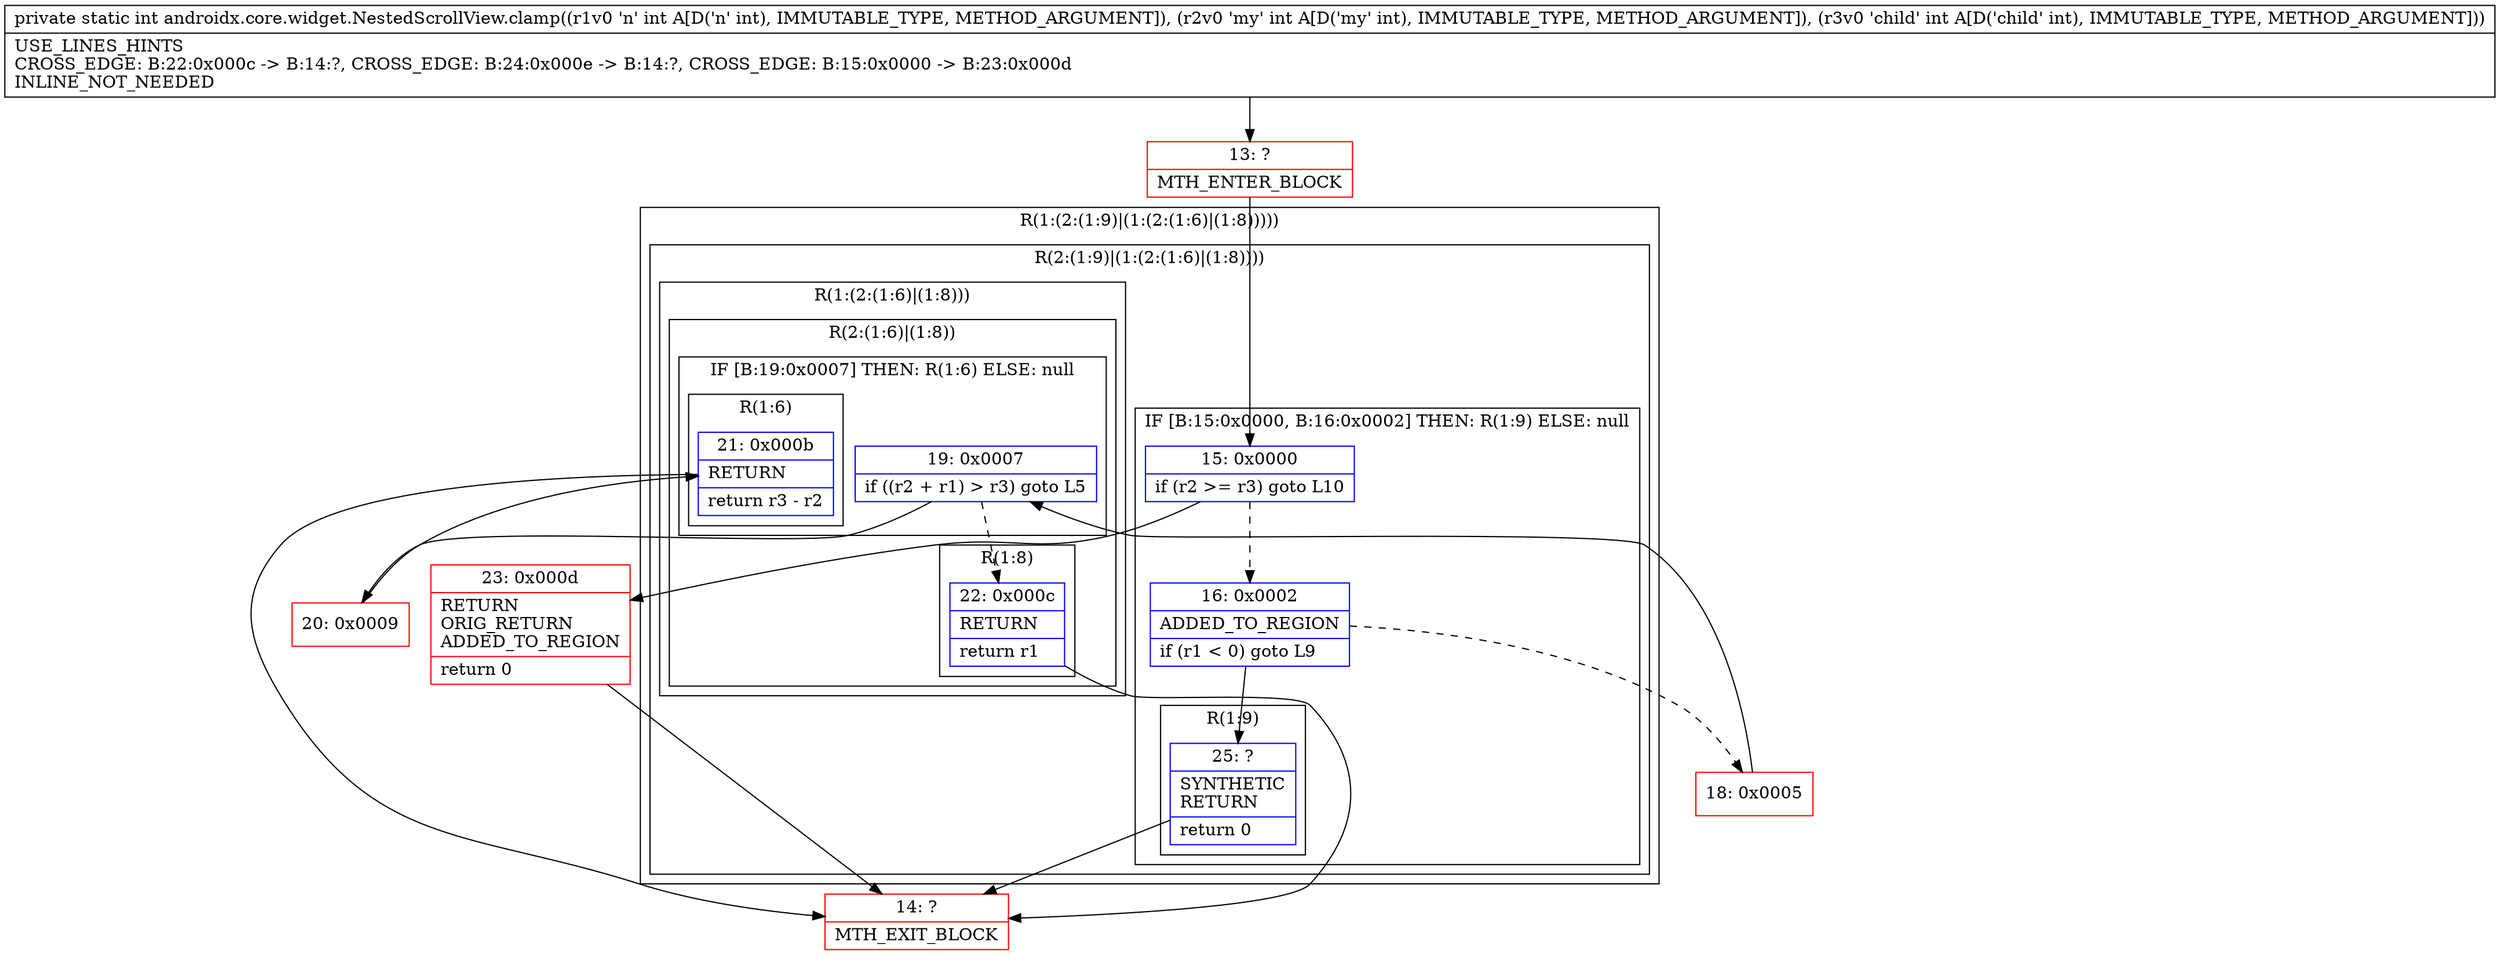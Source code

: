 digraph "CFG forandroidx.core.widget.NestedScrollView.clamp(III)I" {
subgraph cluster_Region_280759533 {
label = "R(1:(2:(1:9)|(1:(2:(1:6)|(1:8)))))";
node [shape=record,color=blue];
subgraph cluster_Region_2074937801 {
label = "R(2:(1:9)|(1:(2:(1:6)|(1:8))))";
node [shape=record,color=blue];
subgraph cluster_IfRegion_490489318 {
label = "IF [B:15:0x0000, B:16:0x0002] THEN: R(1:9) ELSE: null";
node [shape=record,color=blue];
Node_15 [shape=record,label="{15\:\ 0x0000|if (r2 \>= r3) goto L10\l}"];
Node_16 [shape=record,label="{16\:\ 0x0002|ADDED_TO_REGION\l|if (r1 \< 0) goto L9\l}"];
subgraph cluster_Region_845207271 {
label = "R(1:9)";
node [shape=record,color=blue];
Node_25 [shape=record,label="{25\:\ ?|SYNTHETIC\lRETURN\l|return 0\l}"];
}
}
subgraph cluster_Region_1120628514 {
label = "R(1:(2:(1:6)|(1:8)))";
node [shape=record,color=blue];
subgraph cluster_Region_1371260403 {
label = "R(2:(1:6)|(1:8))";
node [shape=record,color=blue];
subgraph cluster_IfRegion_785889623 {
label = "IF [B:19:0x0007] THEN: R(1:6) ELSE: null";
node [shape=record,color=blue];
Node_19 [shape=record,label="{19\:\ 0x0007|if ((r2 + r1) \> r3) goto L5\l}"];
subgraph cluster_Region_439653764 {
label = "R(1:6)";
node [shape=record,color=blue];
Node_21 [shape=record,label="{21\:\ 0x000b|RETURN\l|return r3 \- r2\l}"];
}
}
subgraph cluster_Region_60771231 {
label = "R(1:8)";
node [shape=record,color=blue];
Node_22 [shape=record,label="{22\:\ 0x000c|RETURN\l|return r1\l}"];
}
}
}
}
}
Node_13 [shape=record,color=red,label="{13\:\ ?|MTH_ENTER_BLOCK\l}"];
Node_18 [shape=record,color=red,label="{18\:\ 0x0005}"];
Node_20 [shape=record,color=red,label="{20\:\ 0x0009}"];
Node_14 [shape=record,color=red,label="{14\:\ ?|MTH_EXIT_BLOCK\l}"];
Node_23 [shape=record,color=red,label="{23\:\ 0x000d|RETURN\lORIG_RETURN\lADDED_TO_REGION\l|return 0\l}"];
MethodNode[shape=record,label="{private static int androidx.core.widget.NestedScrollView.clamp((r1v0 'n' int A[D('n' int), IMMUTABLE_TYPE, METHOD_ARGUMENT]), (r2v0 'my' int A[D('my' int), IMMUTABLE_TYPE, METHOD_ARGUMENT]), (r3v0 'child' int A[D('child' int), IMMUTABLE_TYPE, METHOD_ARGUMENT]))  | USE_LINES_HINTS\lCROSS_EDGE: B:22:0x000c \-\> B:14:?, CROSS_EDGE: B:24:0x000e \-\> B:14:?, CROSS_EDGE: B:15:0x0000 \-\> B:23:0x000d\lINLINE_NOT_NEEDED\l}"];
MethodNode -> Node_13;Node_15 -> Node_16[style=dashed];
Node_15 -> Node_23;
Node_16 -> Node_18[style=dashed];
Node_16 -> Node_25;
Node_25 -> Node_14;
Node_19 -> Node_20;
Node_19 -> Node_22[style=dashed];
Node_21 -> Node_14;
Node_22 -> Node_14;
Node_13 -> Node_15;
Node_18 -> Node_19;
Node_20 -> Node_21;
Node_23 -> Node_14;
}

